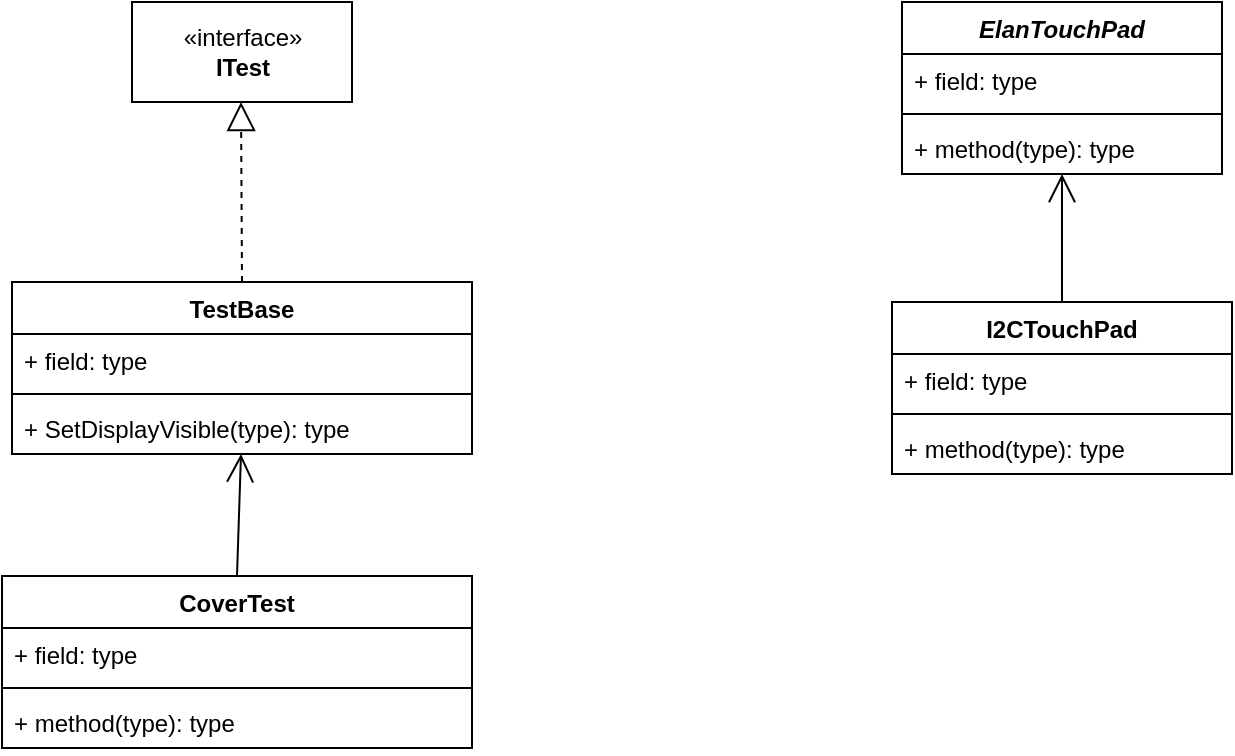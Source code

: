 <mxfile version="14.1.8" type="github">
  <diagram name="Page-1" id="e7e014a7-5840-1c2e-5031-d8a46d1fe8dd">
    <mxGraphModel dx="1422" dy="762" grid="1" gridSize="10" guides="1" tooltips="1" connect="1" arrows="1" fold="1" page="1" pageScale="1" pageWidth="1169" pageHeight="826" background="#ffffff" math="0" shadow="0">
      <root>
        <mxCell id="0" />
        <mxCell id="1" parent="0" />
        <mxCell id="VsilEvRljm2uFSdTJJ9q-41" value="TestBase" style="swimlane;fontStyle=1;align=center;verticalAlign=top;childLayout=stackLayout;horizontal=1;startSize=26;horizontalStack=0;resizeParent=1;resizeParentMax=0;resizeLast=0;collapsible=1;marginBottom=0;" vertex="1" parent="1">
          <mxGeometry x="175" y="180" width="230" height="86" as="geometry">
            <mxRectangle x="240" y="130" width="70" height="26" as="alternateBounds" />
          </mxGeometry>
        </mxCell>
        <mxCell id="VsilEvRljm2uFSdTJJ9q-42" value="+ field: type" style="text;strokeColor=none;fillColor=none;align=left;verticalAlign=top;spacingLeft=4;spacingRight=4;overflow=hidden;rotatable=0;points=[[0,0.5],[1,0.5]];portConstraint=eastwest;" vertex="1" parent="VsilEvRljm2uFSdTJJ9q-41">
          <mxGeometry y="26" width="230" height="26" as="geometry" />
        </mxCell>
        <mxCell id="VsilEvRljm2uFSdTJJ9q-43" value="" style="line;strokeWidth=1;fillColor=none;align=left;verticalAlign=middle;spacingTop=-1;spacingLeft=3;spacingRight=3;rotatable=0;labelPosition=right;points=[];portConstraint=eastwest;" vertex="1" parent="VsilEvRljm2uFSdTJJ9q-41">
          <mxGeometry y="52" width="230" height="8" as="geometry" />
        </mxCell>
        <mxCell id="VsilEvRljm2uFSdTJJ9q-44" value="+ SetDisplayVisible(type): type" style="text;strokeColor=none;fillColor=none;align=left;verticalAlign=top;spacingLeft=4;spacingRight=4;overflow=hidden;rotatable=0;points=[[0,0.5],[1,0.5]];portConstraint=eastwest;" vertex="1" parent="VsilEvRljm2uFSdTJJ9q-41">
          <mxGeometry y="60" width="230" height="26" as="geometry" />
        </mxCell>
        <mxCell id="VsilEvRljm2uFSdTJJ9q-46" value="«interface»&lt;br&gt;&lt;b&gt;ITest&lt;/b&gt;" style="html=1;" vertex="1" parent="1">
          <mxGeometry x="235" y="40" width="110" height="50" as="geometry" />
        </mxCell>
        <mxCell id="VsilEvRljm2uFSdTJJ9q-50" value="" style="endArrow=block;dashed=1;endFill=0;endSize=12;html=1;exitX=0.5;exitY=0;exitDx=0;exitDy=0;" edge="1" parent="1" source="VsilEvRljm2uFSdTJJ9q-41">
          <mxGeometry width="160" relative="1" as="geometry">
            <mxPoint x="290" y="110" as="sourcePoint" />
            <mxPoint x="289.5" y="90" as="targetPoint" />
          </mxGeometry>
        </mxCell>
        <mxCell id="VsilEvRljm2uFSdTJJ9q-52" value="CoverTest" style="swimlane;fontStyle=1;align=center;verticalAlign=top;childLayout=stackLayout;horizontal=1;startSize=26;horizontalStack=0;resizeParent=1;resizeParentMax=0;resizeLast=0;collapsible=1;marginBottom=0;" vertex="1" parent="1">
          <mxGeometry x="170" y="327" width="235" height="86" as="geometry" />
        </mxCell>
        <mxCell id="VsilEvRljm2uFSdTJJ9q-53" value="+ field: type" style="text;strokeColor=none;fillColor=none;align=left;verticalAlign=top;spacingLeft=4;spacingRight=4;overflow=hidden;rotatable=0;points=[[0,0.5],[1,0.5]];portConstraint=eastwest;" vertex="1" parent="VsilEvRljm2uFSdTJJ9q-52">
          <mxGeometry y="26" width="235" height="26" as="geometry" />
        </mxCell>
        <mxCell id="VsilEvRljm2uFSdTJJ9q-54" value="" style="line;strokeWidth=1;fillColor=none;align=left;verticalAlign=middle;spacingTop=-1;spacingLeft=3;spacingRight=3;rotatable=0;labelPosition=right;points=[];portConstraint=eastwest;" vertex="1" parent="VsilEvRljm2uFSdTJJ9q-52">
          <mxGeometry y="52" width="235" height="8" as="geometry" />
        </mxCell>
        <mxCell id="VsilEvRljm2uFSdTJJ9q-55" value="+ method(type): type" style="text;strokeColor=none;fillColor=none;align=left;verticalAlign=top;spacingLeft=4;spacingRight=4;overflow=hidden;rotatable=0;points=[[0,0.5],[1,0.5]];portConstraint=eastwest;" vertex="1" parent="VsilEvRljm2uFSdTJJ9q-52">
          <mxGeometry y="60" width="235" height="26" as="geometry" />
        </mxCell>
        <mxCell id="VsilEvRljm2uFSdTJJ9q-59" value="ElanTouchPad" style="swimlane;fontStyle=3;align=center;verticalAlign=top;childLayout=stackLayout;horizontal=1;startSize=26;horizontalStack=0;resizeParent=1;resizeParentMax=0;resizeLast=0;collapsible=1;marginBottom=0;" vertex="1" parent="1">
          <mxGeometry x="620" y="40" width="160" height="86" as="geometry" />
        </mxCell>
        <mxCell id="VsilEvRljm2uFSdTJJ9q-60" value="+ field: type" style="text;strokeColor=none;fillColor=none;align=left;verticalAlign=top;spacingLeft=4;spacingRight=4;overflow=hidden;rotatable=0;points=[[0,0.5],[1,0.5]];portConstraint=eastwest;" vertex="1" parent="VsilEvRljm2uFSdTJJ9q-59">
          <mxGeometry y="26" width="160" height="26" as="geometry" />
        </mxCell>
        <mxCell id="VsilEvRljm2uFSdTJJ9q-61" value="" style="line;strokeWidth=1;fillColor=none;align=left;verticalAlign=middle;spacingTop=-1;spacingLeft=3;spacingRight=3;rotatable=0;labelPosition=right;points=[];portConstraint=eastwest;" vertex="1" parent="VsilEvRljm2uFSdTJJ9q-59">
          <mxGeometry y="52" width="160" height="8" as="geometry" />
        </mxCell>
        <mxCell id="VsilEvRljm2uFSdTJJ9q-62" value="+ method(type): type" style="text;strokeColor=none;fillColor=none;align=left;verticalAlign=top;spacingLeft=4;spacingRight=4;overflow=hidden;rotatable=0;points=[[0,0.5],[1,0.5]];portConstraint=eastwest;" vertex="1" parent="VsilEvRljm2uFSdTJJ9q-59">
          <mxGeometry y="60" width="160" height="26" as="geometry" />
        </mxCell>
        <mxCell id="VsilEvRljm2uFSdTJJ9q-64" value="I2CTouchPad" style="swimlane;fontStyle=1;align=center;verticalAlign=top;childLayout=stackLayout;horizontal=1;startSize=26;horizontalStack=0;resizeParent=1;resizeParentMax=0;resizeLast=0;collapsible=1;marginBottom=0;" vertex="1" parent="1">
          <mxGeometry x="615" y="190" width="170" height="86" as="geometry" />
        </mxCell>
        <mxCell id="VsilEvRljm2uFSdTJJ9q-65" value="+ field: type" style="text;strokeColor=none;fillColor=none;align=left;verticalAlign=top;spacingLeft=4;spacingRight=4;overflow=hidden;rotatable=0;points=[[0,0.5],[1,0.5]];portConstraint=eastwest;" vertex="1" parent="VsilEvRljm2uFSdTJJ9q-64">
          <mxGeometry y="26" width="170" height="26" as="geometry" />
        </mxCell>
        <mxCell id="VsilEvRljm2uFSdTJJ9q-66" value="" style="line;strokeWidth=1;fillColor=none;align=left;verticalAlign=middle;spacingTop=-1;spacingLeft=3;spacingRight=3;rotatable=0;labelPosition=right;points=[];portConstraint=eastwest;" vertex="1" parent="VsilEvRljm2uFSdTJJ9q-64">
          <mxGeometry y="52" width="170" height="8" as="geometry" />
        </mxCell>
        <mxCell id="VsilEvRljm2uFSdTJJ9q-67" value="+ method(type): type" style="text;strokeColor=none;fillColor=none;align=left;verticalAlign=top;spacingLeft=4;spacingRight=4;overflow=hidden;rotatable=0;points=[[0,0.5],[1,0.5]];portConstraint=eastwest;" vertex="1" parent="VsilEvRljm2uFSdTJJ9q-64">
          <mxGeometry y="60" width="170" height="26" as="geometry" />
        </mxCell>
        <mxCell id="VsilEvRljm2uFSdTJJ9q-68" value="" style="endArrow=open;endFill=1;endSize=12;html=1;exitX=0.5;exitY=0;exitDx=0;exitDy=0;" edge="1" parent="1" source="VsilEvRljm2uFSdTJJ9q-52">
          <mxGeometry width="160" relative="1" as="geometry">
            <mxPoint x="290" y="350" as="sourcePoint" />
            <mxPoint x="289.5" y="266" as="targetPoint" />
          </mxGeometry>
        </mxCell>
        <mxCell id="VsilEvRljm2uFSdTJJ9q-69" value="" style="endArrow=open;endFill=1;endSize=12;html=1;" edge="1" parent="1" source="VsilEvRljm2uFSdTJJ9q-64" target="VsilEvRljm2uFSdTJJ9q-62">
          <mxGeometry width="160" relative="1" as="geometry">
            <mxPoint x="700" y="200" as="sourcePoint" />
            <mxPoint x="700" y="130" as="targetPoint" />
          </mxGeometry>
        </mxCell>
      </root>
    </mxGraphModel>
  </diagram>
</mxfile>
